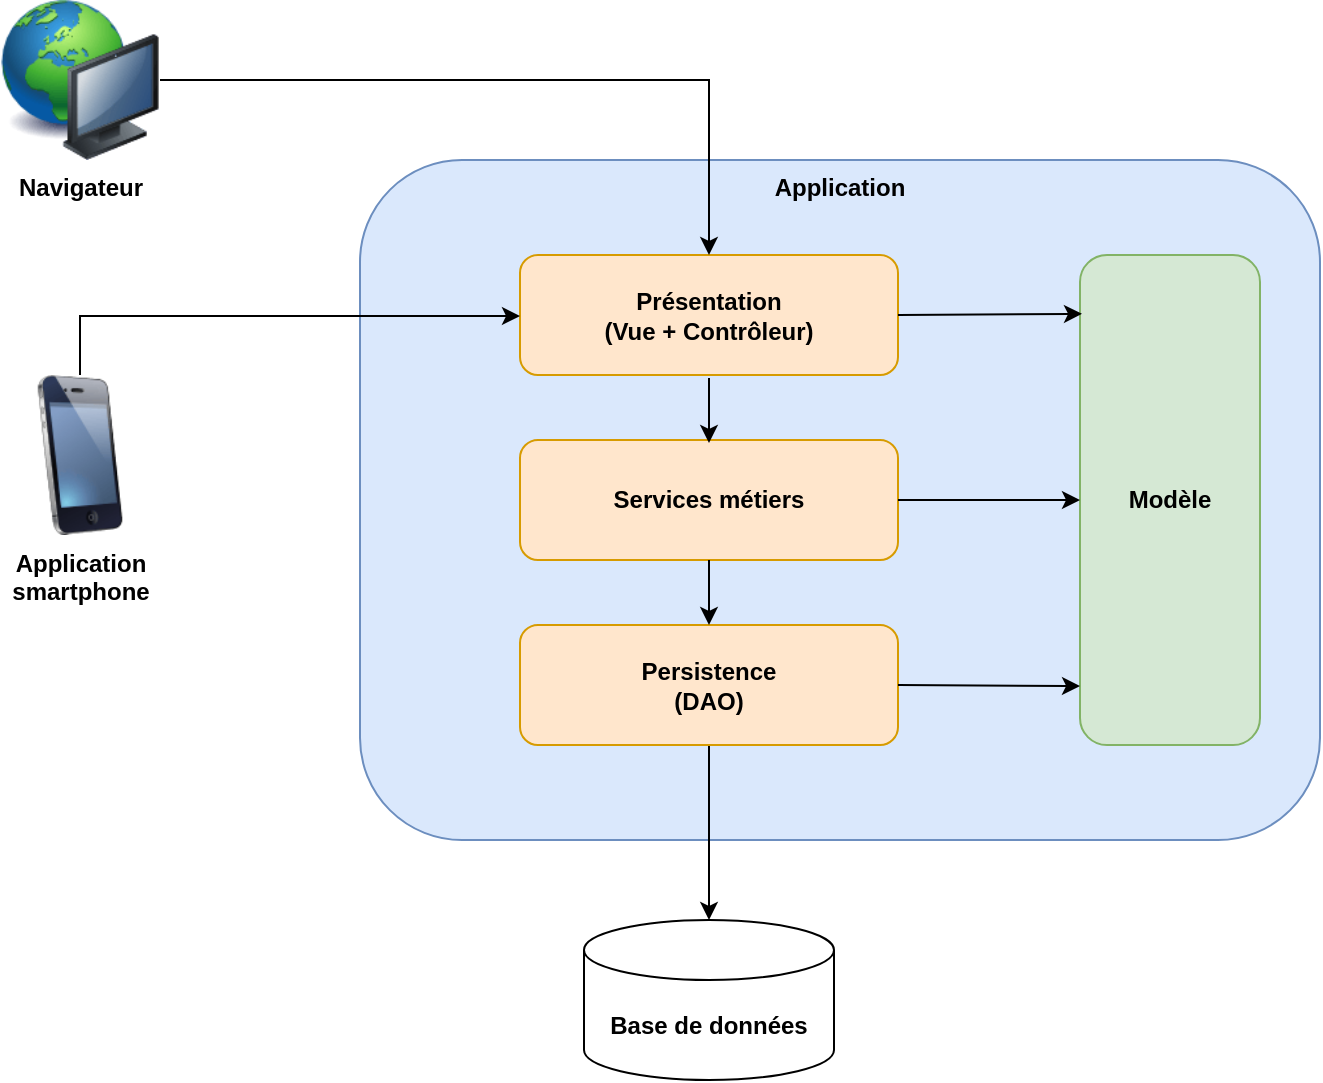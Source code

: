 <mxfile version="20.5.2" type="github">
  <diagram id="cATtNzwjD7Lj-70ag6L9" name="Page-1">
    <mxGraphModel dx="711" dy="381" grid="1" gridSize="10" guides="1" tooltips="1" connect="1" arrows="1" fold="1" page="1" pageScale="1" pageWidth="827" pageHeight="1169" math="0" shadow="0">
      <root>
        <mxCell id="0" />
        <mxCell id="1" parent="0" />
        <mxCell id="nE-i-KLI3XWtBKoIq2O1-1" value="Application" style="rounded=1;whiteSpace=wrap;html=1;labelPosition=center;verticalLabelPosition=middle;align=center;verticalAlign=top;labelBackgroundColor=none;fillColor=#dae8fc;strokeColor=#6c8ebf;spacingTop=0;fontStyle=1" parent="1" vertex="1">
          <mxGeometry x="260" y="210" width="480" height="340" as="geometry" />
        </mxCell>
        <mxCell id="nE-i-KLI3XWtBKoIq2O1-2" value="Modèle" style="rounded=1;whiteSpace=wrap;html=1;labelBackgroundColor=none;fillColor=#d5e8d4;strokeColor=#82b366;fontStyle=1" parent="1" vertex="1">
          <mxGeometry x="620" y="257.5" width="90" height="245" as="geometry" />
        </mxCell>
        <mxCell id="nE-i-KLI3XWtBKoIq2O1-3" value="Présentation&lt;br&gt;(Vue + Contrôleur)" style="rounded=1;whiteSpace=wrap;html=1;labelBackgroundColor=none;fillColor=#ffe6cc;strokeColor=#d79b00;fontStyle=1" parent="1" vertex="1">
          <mxGeometry x="340" y="257.5" width="189" height="60" as="geometry" />
        </mxCell>
        <mxCell id="nE-i-KLI3XWtBKoIq2O1-4" value="Services métiers" style="rounded=1;whiteSpace=wrap;html=1;labelBackgroundColor=none;fillColor=#ffe6cc;strokeColor=#d79b00;fontStyle=1" parent="1" vertex="1">
          <mxGeometry x="340" y="350" width="189" height="60" as="geometry" />
        </mxCell>
        <mxCell id="nE-i-KLI3XWtBKoIq2O1-22" value="" style="edgeStyle=orthogonalEdgeStyle;rounded=0;orthogonalLoop=1;jettySize=auto;html=1;" parent="1" source="nE-i-KLI3XWtBKoIq2O1-5" target="nE-i-KLI3XWtBKoIq2O1-21" edge="1">
          <mxGeometry relative="1" as="geometry" />
        </mxCell>
        <mxCell id="nE-i-KLI3XWtBKoIq2O1-5" value="Persistence&lt;br&gt;(DAO)" style="rounded=1;whiteSpace=wrap;html=1;labelBackgroundColor=none;fillColor=#ffe6cc;strokeColor=#d79b00;fontStyle=1" parent="1" vertex="1">
          <mxGeometry x="340" y="442.5" width="189" height="60" as="geometry" />
        </mxCell>
        <mxCell id="nE-i-KLI3XWtBKoIq2O1-6" value="" style="endArrow=classic;html=1;rounded=0;exitX=1;exitY=0.5;exitDx=0;exitDy=0;entryX=0;entryY=0.5;entryDx=0;entryDy=0;" parent="1" source="nE-i-KLI3XWtBKoIq2O1-4" target="nE-i-KLI3XWtBKoIq2O1-2" edge="1">
          <mxGeometry width="50" height="50" relative="1" as="geometry">
            <mxPoint x="390" y="360" as="sourcePoint" />
            <mxPoint x="540" y="363" as="targetPoint" />
          </mxGeometry>
        </mxCell>
        <mxCell id="nE-i-KLI3XWtBKoIq2O1-7" value="" style="endArrow=classic;html=1;rounded=0;exitX=1;exitY=0.5;exitDx=0;exitDy=0;entryX=0.011;entryY=0.12;entryDx=0;entryDy=0;entryPerimeter=0;" parent="1" source="nE-i-KLI3XWtBKoIq2O1-3" target="nE-i-KLI3XWtBKoIq2O1-2" edge="1">
          <mxGeometry width="50" height="50" relative="1" as="geometry">
            <mxPoint x="509" y="286.5" as="sourcePoint" />
            <mxPoint x="540" y="290" as="targetPoint" />
          </mxGeometry>
        </mxCell>
        <mxCell id="nE-i-KLI3XWtBKoIq2O1-10" value="" style="endArrow=classic;html=1;rounded=0;exitX=1;exitY=0.5;exitDx=0;exitDy=0;" parent="1" source="nE-i-KLI3XWtBKoIq2O1-5" edge="1">
          <mxGeometry width="50" height="50" relative="1" as="geometry">
            <mxPoint x="499" y="440" as="sourcePoint" />
            <mxPoint x="620" y="473" as="targetPoint" />
          </mxGeometry>
        </mxCell>
        <mxCell id="nE-i-KLI3XWtBKoIq2O1-11" value="" style="endArrow=classic;html=1;rounded=0;exitX=0.5;exitY=1;exitDx=0;exitDy=0;" parent="1" source="nE-i-KLI3XWtBKoIq2O1-4" target="nE-i-KLI3XWtBKoIq2O1-5" edge="1">
          <mxGeometry width="50" height="50" relative="1" as="geometry">
            <mxPoint x="390" y="360" as="sourcePoint" />
            <mxPoint x="440" y="310" as="targetPoint" />
          </mxGeometry>
        </mxCell>
        <mxCell id="nE-i-KLI3XWtBKoIq2O1-13" value="" style="endArrow=classic;html=1;rounded=0;exitX=0.5;exitY=1;exitDx=0;exitDy=0;" parent="1" edge="1">
          <mxGeometry width="50" height="50" relative="1" as="geometry">
            <mxPoint x="434.5" y="319" as="sourcePoint" />
            <mxPoint x="434.5" y="351.5" as="targetPoint" />
          </mxGeometry>
        </mxCell>
        <mxCell id="nE-i-KLI3XWtBKoIq2O1-18" style="edgeStyle=orthogonalEdgeStyle;rounded=0;orthogonalLoop=1;jettySize=auto;html=1;" parent="1" source="nE-i-KLI3XWtBKoIq2O1-16" target="nE-i-KLI3XWtBKoIq2O1-3" edge="1">
          <mxGeometry relative="1" as="geometry" />
        </mxCell>
        <mxCell id="nE-i-KLI3XWtBKoIq2O1-16" value="Navigateur" style="image;html=1;image=img/lib/clip_art/computers/Network_128x128.png;labelBackgroundColor=none;fontStyle=1" parent="1" vertex="1">
          <mxGeometry x="80" y="130" width="80" height="80" as="geometry" />
        </mxCell>
        <mxCell id="nE-i-KLI3XWtBKoIq2O1-19" style="edgeStyle=orthogonalEdgeStyle;rounded=0;orthogonalLoop=1;jettySize=auto;html=1;" parent="1" source="nE-i-KLI3XWtBKoIq2O1-17" target="nE-i-KLI3XWtBKoIq2O1-3" edge="1">
          <mxGeometry relative="1" as="geometry">
            <Array as="points">
              <mxPoint x="200" y="288" />
              <mxPoint x="200" y="288" />
            </Array>
          </mxGeometry>
        </mxCell>
        <mxCell id="nE-i-KLI3XWtBKoIq2O1-17" value="Application &lt;br&gt;smartphone" style="image;html=1;image=img/lib/clip_art/telecommunication/iPhone_128x128.png;labelBackgroundColor=none;fontStyle=1" parent="1" vertex="1">
          <mxGeometry x="80" y="317.5" width="80" height="80" as="geometry" />
        </mxCell>
        <mxCell id="nE-i-KLI3XWtBKoIq2O1-21" value="Base de données" style="shape=cylinder3;whiteSpace=wrap;html=1;boundedLbl=1;backgroundOutline=1;size=15;labelBackgroundColor=none;fontStyle=1" parent="1" vertex="1">
          <mxGeometry x="372" y="590" width="125" height="80" as="geometry" />
        </mxCell>
      </root>
    </mxGraphModel>
  </diagram>
</mxfile>
